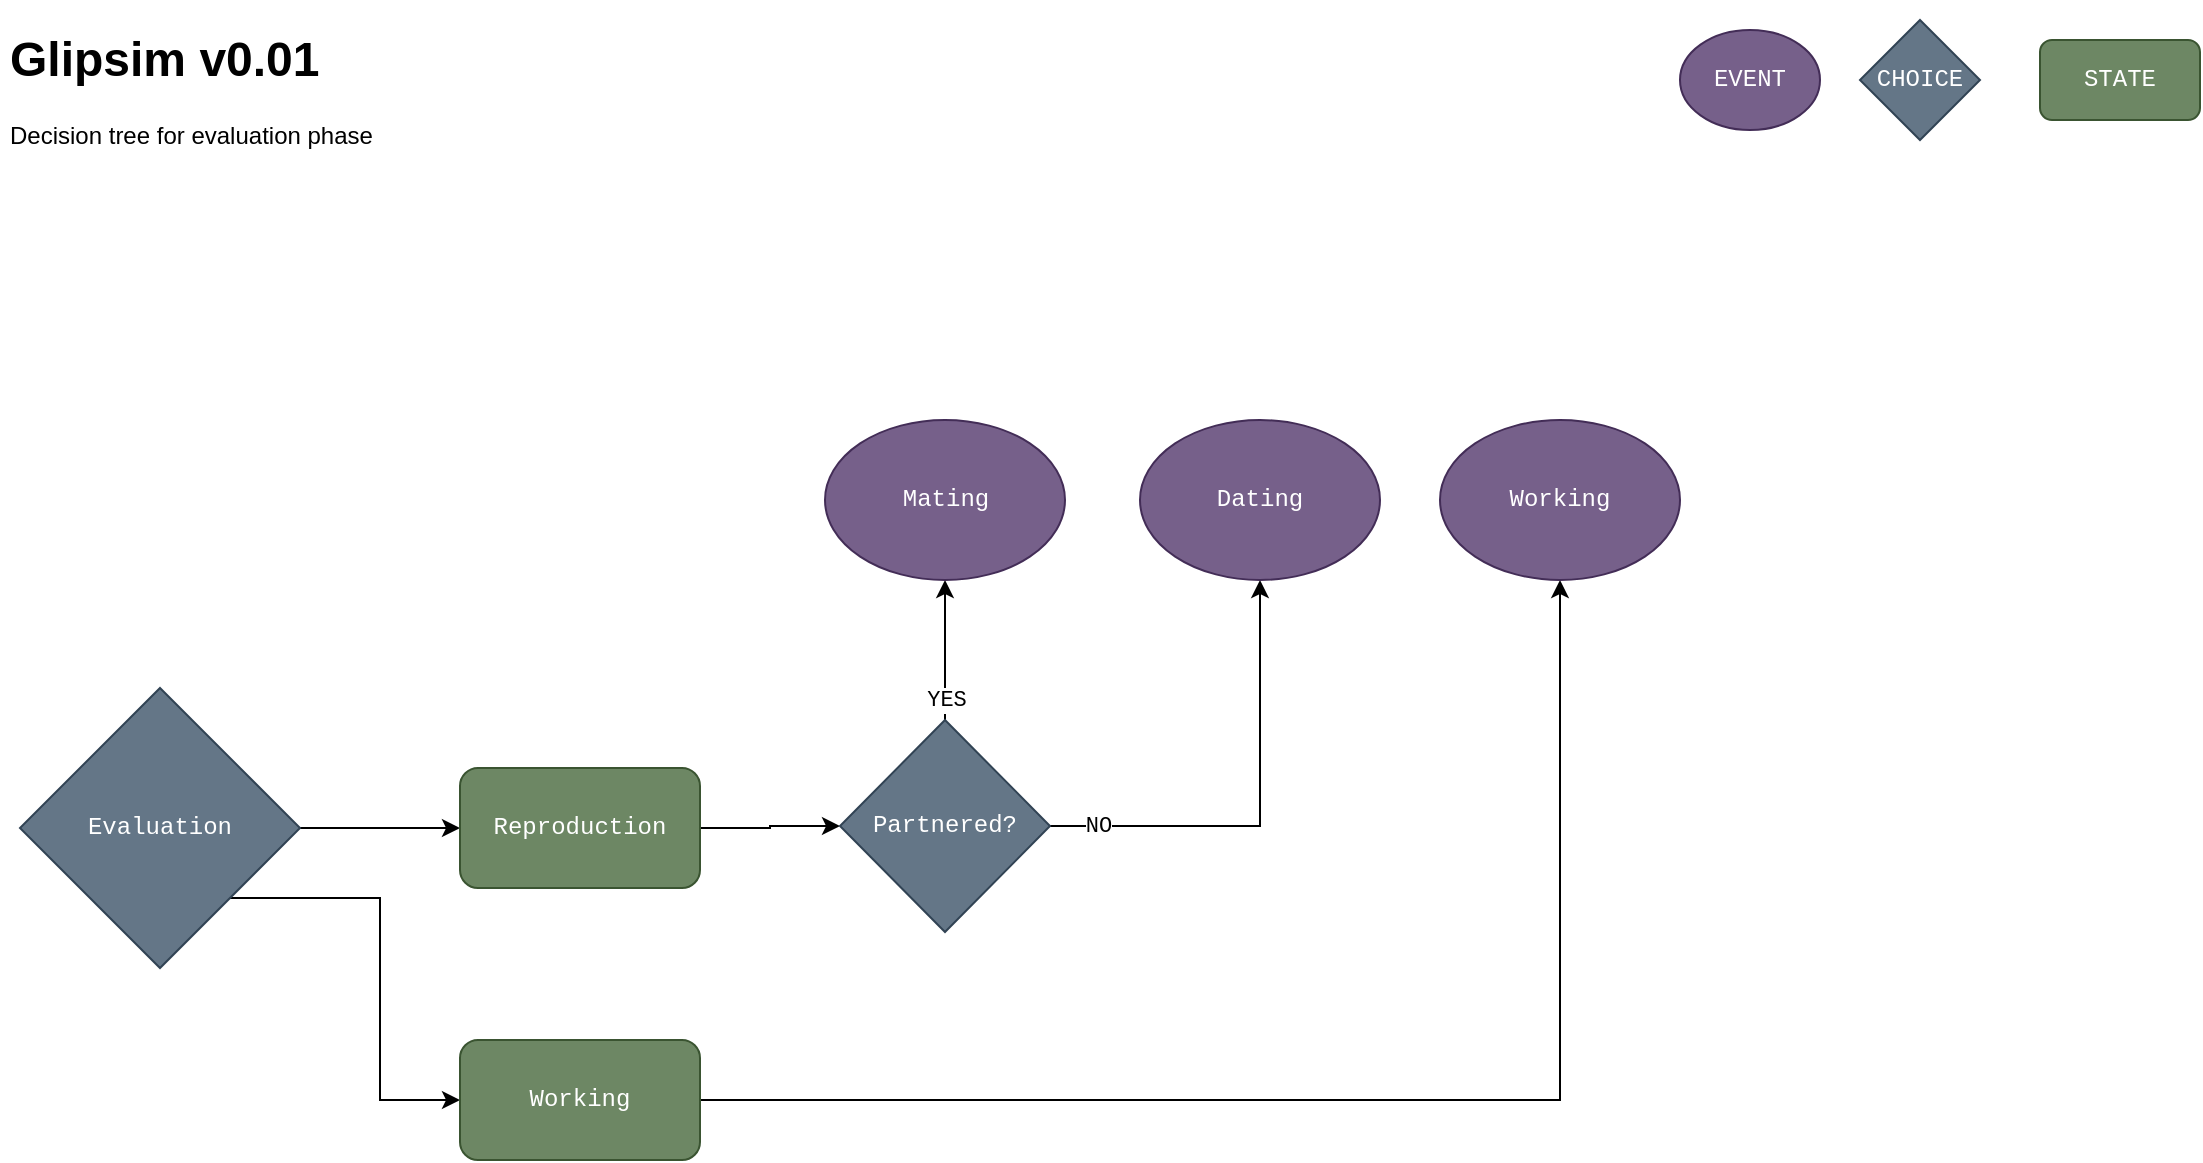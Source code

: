 <mxfile version="22.1.16" type="device">
  <diagram name="Page-1" id="YFpQOV1or4LZNPKmYMZV">
    <mxGraphModel dx="1312" dy="957" grid="1" gridSize="10" guides="1" tooltips="1" connect="1" arrows="1" fold="1" page="1" pageScale="1" pageWidth="1169" pageHeight="827" math="0" shadow="0">
      <root>
        <mxCell id="0" />
        <mxCell id="1" parent="0" />
        <mxCell id="76HxOOz6ZaxpgkXnv3cC-6" style="edgeStyle=orthogonalEdgeStyle;rounded=0;orthogonalLoop=1;jettySize=auto;html=1;exitX=1;exitY=0.5;exitDx=0;exitDy=0;entryX=0;entryY=0.5;entryDx=0;entryDy=0;" edge="1" parent="1" source="76HxOOz6ZaxpgkXnv3cC-1" target="76HxOOz6ZaxpgkXnv3cC-2">
          <mxGeometry relative="1" as="geometry" />
        </mxCell>
        <mxCell id="76HxOOz6ZaxpgkXnv3cC-16" style="edgeStyle=orthogonalEdgeStyle;rounded=0;orthogonalLoop=1;jettySize=auto;html=1;exitX=1;exitY=1;exitDx=0;exitDy=0;entryX=0;entryY=0.5;entryDx=0;entryDy=0;" edge="1" parent="1" source="76HxOOz6ZaxpgkXnv3cC-1" target="76HxOOz6ZaxpgkXnv3cC-15">
          <mxGeometry relative="1" as="geometry" />
        </mxCell>
        <mxCell id="76HxOOz6ZaxpgkXnv3cC-1" value="Evaluation" style="rhombus;whiteSpace=wrap;html=1;fontFamily=Courier New;fontSize=12;fillColor=#647687;strokeColor=#314354;fontColor=#ffffff;rounded=0;" vertex="1" parent="1">
          <mxGeometry x="50" y="344" width="140" height="140" as="geometry" />
        </mxCell>
        <mxCell id="76HxOOz6ZaxpgkXnv3cC-7" style="edgeStyle=orthogonalEdgeStyle;rounded=0;orthogonalLoop=1;jettySize=auto;html=1;exitX=1;exitY=0.5;exitDx=0;exitDy=0;entryX=0;entryY=0.5;entryDx=0;entryDy=0;" edge="1" parent="1" source="76HxOOz6ZaxpgkXnv3cC-2" target="76HxOOz6ZaxpgkXnv3cC-3">
          <mxGeometry relative="1" as="geometry" />
        </mxCell>
        <mxCell id="76HxOOz6ZaxpgkXnv3cC-2" value="Reproduction" style="rounded=1;whiteSpace=wrap;html=1;fontFamily=Courier New;fontSize=12;fillColor=#6d8764;fontColor=#ffffff;strokeColor=#3A5431;" vertex="1" parent="1">
          <mxGeometry x="270" y="384" width="120" height="60" as="geometry" />
        </mxCell>
        <mxCell id="76HxOOz6ZaxpgkXnv3cC-8" value="YES" style="edgeStyle=orthogonalEdgeStyle;rounded=0;orthogonalLoop=1;jettySize=auto;html=1;exitX=0.5;exitY=0;exitDx=0;exitDy=0;entryX=0.5;entryY=1;entryDx=0;entryDy=0;fontFamily=Courier New;" edge="1" parent="1" source="76HxOOz6ZaxpgkXnv3cC-3" target="76HxOOz6ZaxpgkXnv3cC-4">
          <mxGeometry x="-0.714" relative="1" as="geometry">
            <mxPoint as="offset" />
          </mxGeometry>
        </mxCell>
        <mxCell id="76HxOOz6ZaxpgkXnv3cC-11" value="NO" style="edgeStyle=orthogonalEdgeStyle;rounded=0;orthogonalLoop=1;jettySize=auto;html=1;exitX=1;exitY=0.5;exitDx=0;exitDy=0;entryX=0.5;entryY=1;entryDx=0;entryDy=0;fontFamily=Courier New;" edge="1" parent="1" source="76HxOOz6ZaxpgkXnv3cC-3" target="76HxOOz6ZaxpgkXnv3cC-5">
          <mxGeometry x="-0.781" relative="1" as="geometry">
            <mxPoint x="-1" as="offset" />
          </mxGeometry>
        </mxCell>
        <mxCell id="76HxOOz6ZaxpgkXnv3cC-3" value="Partnered?" style="rhombus;whiteSpace=wrap;html=1;fontFamily=Courier New;fontSize=12;fillColor=#647687;fontColor=#ffffff;strokeColor=#314354;" vertex="1" parent="1">
          <mxGeometry x="460" y="360" width="105" height="106" as="geometry" />
        </mxCell>
        <mxCell id="76HxOOz6ZaxpgkXnv3cC-4" value="Mating" style="ellipse;whiteSpace=wrap;html=1;fontFamily=Courier New;fontSize=12;fillColor=#76608a;fontColor=#ffffff;strokeColor=#432D57;" vertex="1" parent="1">
          <mxGeometry x="452.5" y="210" width="120" height="80" as="geometry" />
        </mxCell>
        <mxCell id="76HxOOz6ZaxpgkXnv3cC-5" value="Dating" style="ellipse;whiteSpace=wrap;html=1;fontFamily=Courier New;fontSize=12;fillColor=#76608a;fontColor=#ffffff;strokeColor=#432D57;" vertex="1" parent="1">
          <mxGeometry x="610" y="210" width="120" height="80" as="geometry" />
        </mxCell>
        <mxCell id="76HxOOz6ZaxpgkXnv3cC-12" value="EVENT" style="ellipse;whiteSpace=wrap;html=1;fontFamily=Courier New;fontSize=12;fillColor=#76608a;fontColor=#ffffff;strokeColor=#432D57;" vertex="1" parent="1">
          <mxGeometry x="880" y="15" width="70" height="50" as="geometry" />
        </mxCell>
        <mxCell id="76HxOOz6ZaxpgkXnv3cC-13" value="CHOICE" style="rhombus;whiteSpace=wrap;html=1;fontFamily=Courier New;fontSize=12;fillColor=#647687;fontColor=#ffffff;strokeColor=#314354;" vertex="1" parent="1">
          <mxGeometry x="970" y="10" width="60" height="60" as="geometry" />
        </mxCell>
        <mxCell id="76HxOOz6ZaxpgkXnv3cC-14" value="STATE" style="rounded=1;whiteSpace=wrap;html=1;fontFamily=Courier New;fontSize=12;fillColor=#6d8764;fontColor=#ffffff;strokeColor=#3A5431;" vertex="1" parent="1">
          <mxGeometry x="1060" y="20" width="80" height="40" as="geometry" />
        </mxCell>
        <mxCell id="76HxOOz6ZaxpgkXnv3cC-19" style="edgeStyle=orthogonalEdgeStyle;rounded=0;orthogonalLoop=1;jettySize=auto;html=1;exitX=1;exitY=0.5;exitDx=0;exitDy=0;" edge="1" parent="1" source="76HxOOz6ZaxpgkXnv3cC-15" target="76HxOOz6ZaxpgkXnv3cC-18">
          <mxGeometry relative="1" as="geometry" />
        </mxCell>
        <mxCell id="76HxOOz6ZaxpgkXnv3cC-15" value="Working" style="rounded=1;whiteSpace=wrap;html=1;fontFamily=Courier New;fontSize=12;fillColor=#6d8764;fontColor=#ffffff;strokeColor=#3A5431;" vertex="1" parent="1">
          <mxGeometry x="270" y="520" width="120" height="60" as="geometry" />
        </mxCell>
        <mxCell id="76HxOOz6ZaxpgkXnv3cC-18" value="Working" style="ellipse;whiteSpace=wrap;html=1;fontFamily=Courier New;fontSize=12;fillColor=#76608a;fontColor=#ffffff;strokeColor=#432D57;" vertex="1" parent="1">
          <mxGeometry x="760" y="210" width="120" height="80" as="geometry" />
        </mxCell>
        <mxCell id="76HxOOz6ZaxpgkXnv3cC-20" value="&lt;h1&gt;Glipsim v0.01&lt;/h1&gt;&lt;div&gt;Decision tree for evaluation phase&lt;/div&gt;" style="text;html=1;strokeColor=none;fillColor=none;spacing=5;spacingTop=-20;whiteSpace=wrap;overflow=hidden;rounded=0;" vertex="1" parent="1">
          <mxGeometry x="40" y="10" width="500" height="140" as="geometry" />
        </mxCell>
      </root>
    </mxGraphModel>
  </diagram>
</mxfile>

